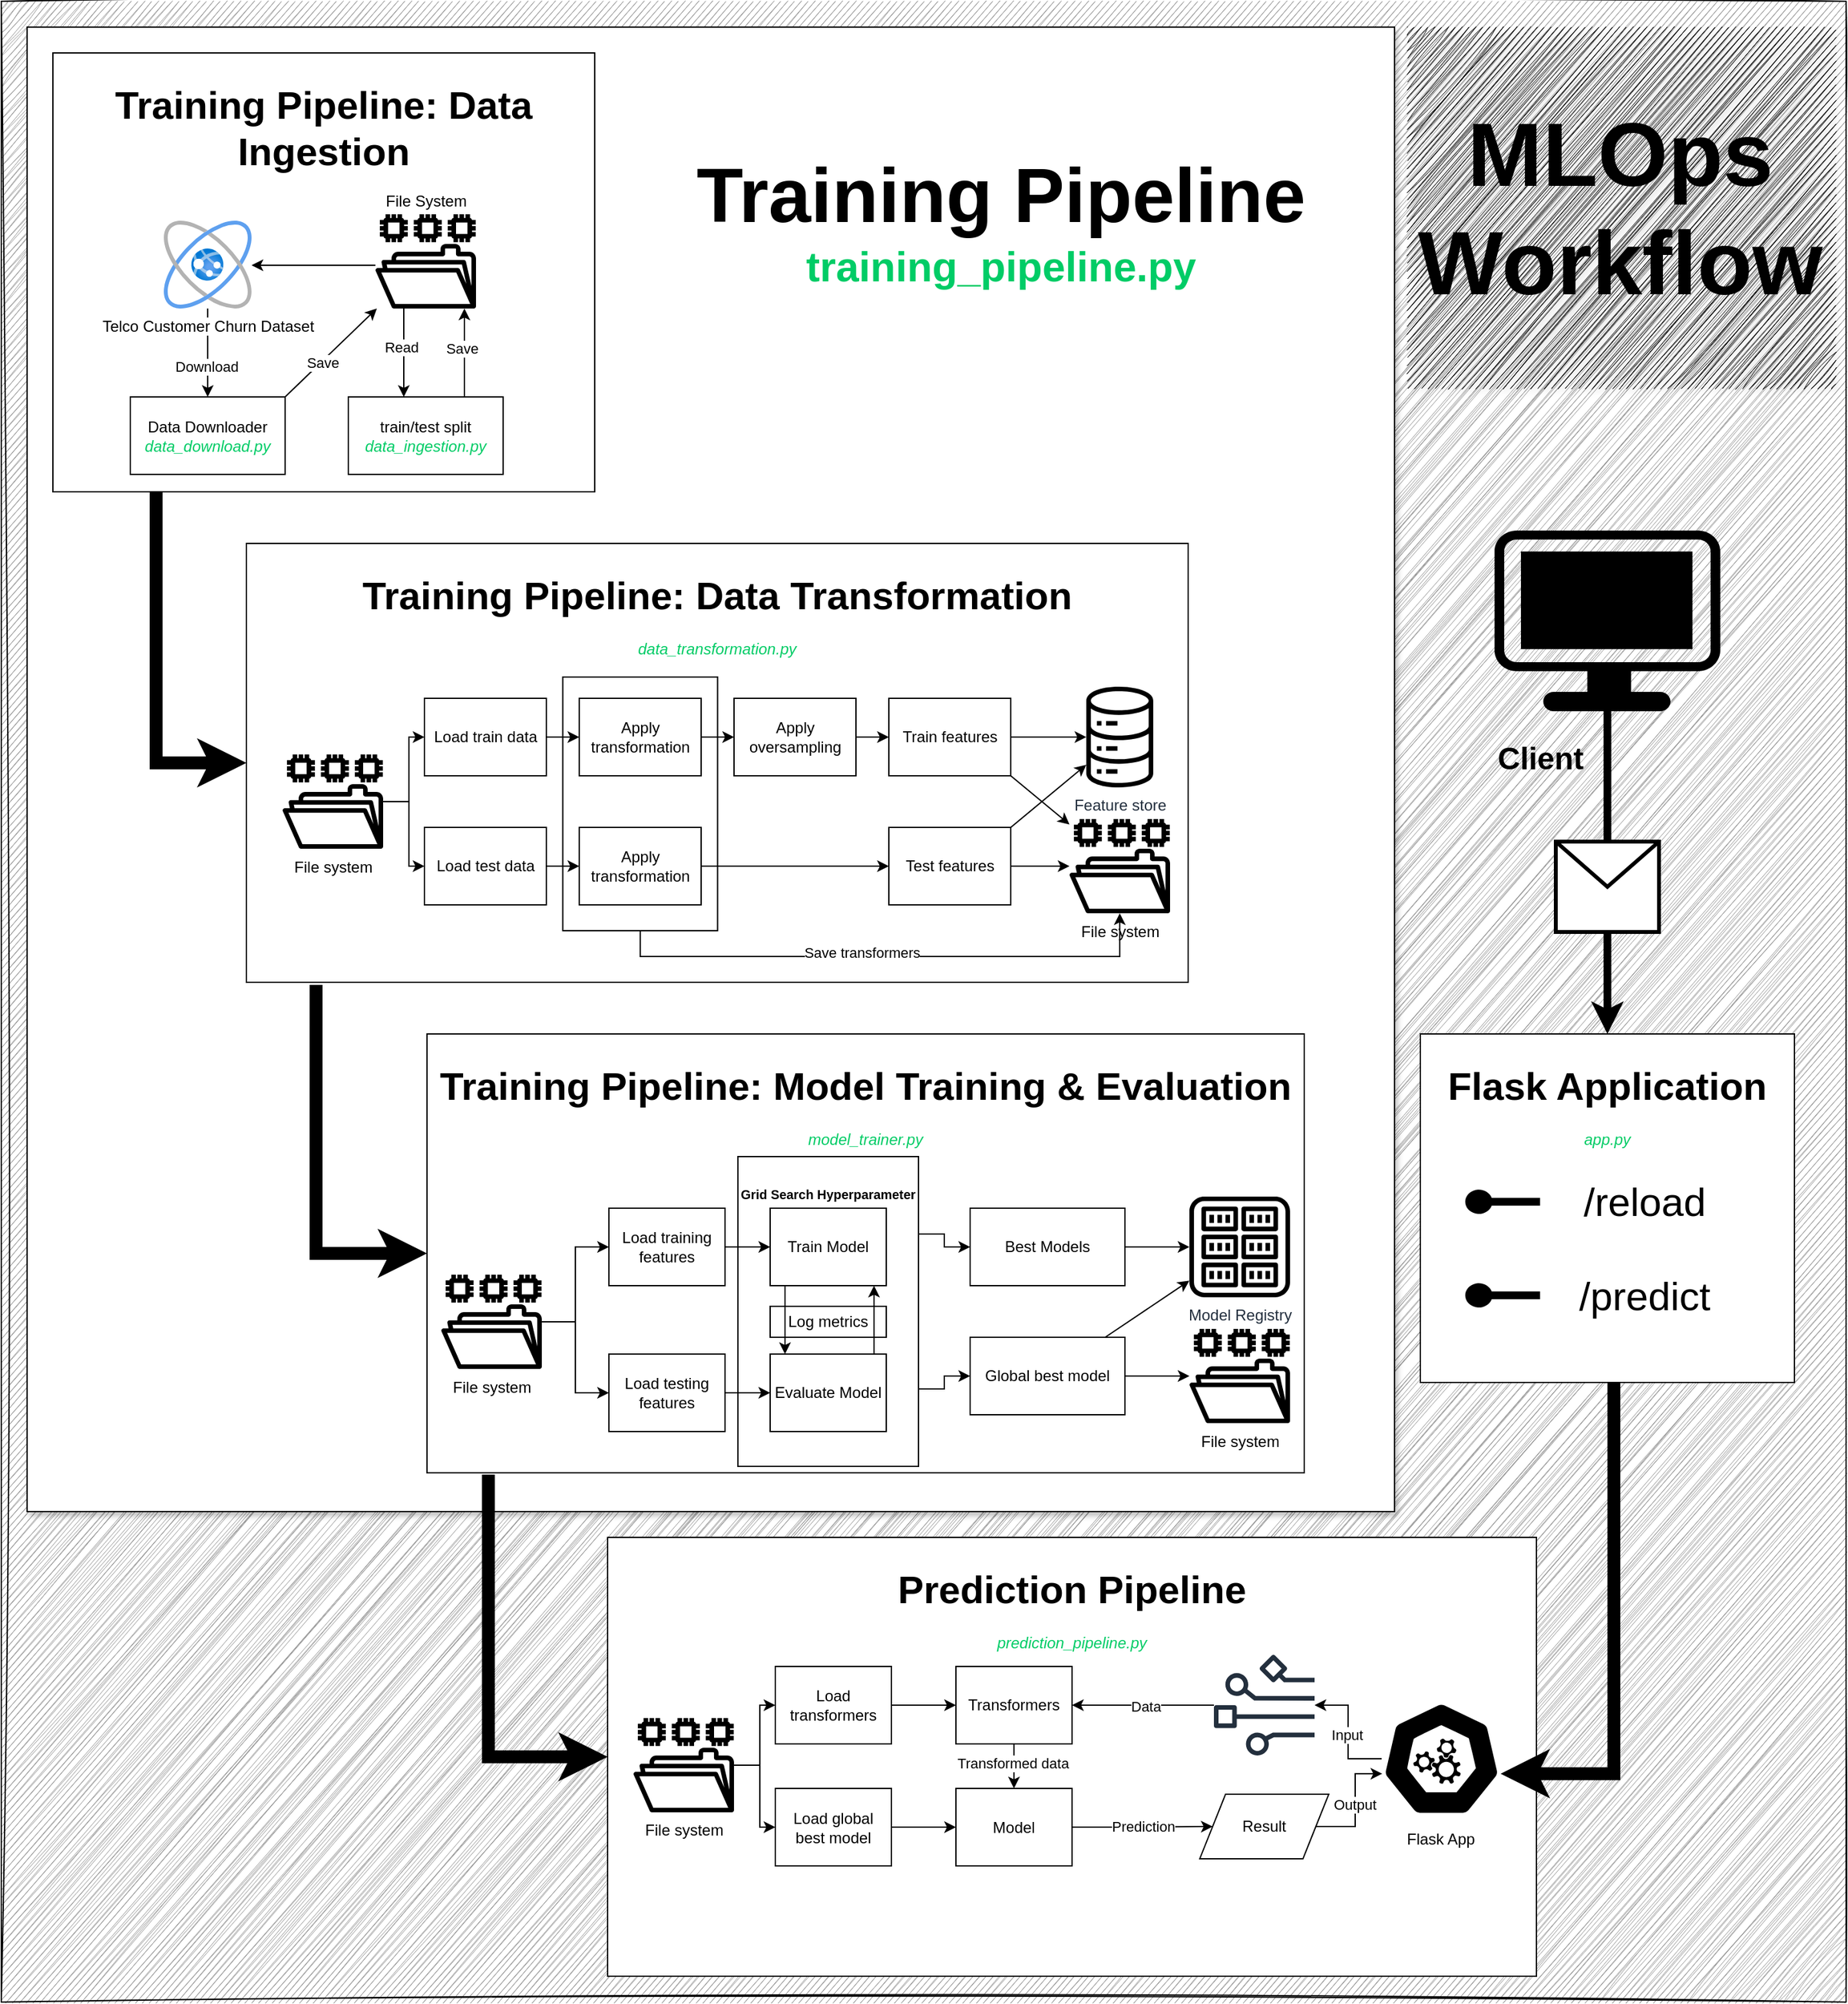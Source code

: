 <mxfile version="22.1.16" type="device">
  <diagram id="dKds4s6MgZ9QgduWamYZ" name="Page-1">
    <mxGraphModel dx="3440" dy="1515" grid="1" gridSize="10" guides="1" tooltips="1" connect="1" arrows="1" fold="1" page="1" pageScale="1" pageWidth="850" pageHeight="1100" math="0" shadow="0">
      <root>
        <mxCell id="0" />
        <mxCell id="1" parent="0" />
        <mxCell id="6zzl38wiTb8ElSluNrEz-8" value="" style="group;labelBackgroundColor=none;fillColor=none;gradientColor=none;glass=0;rounded=0;shadow=0;" vertex="1" connectable="0" parent="1">
          <mxGeometry x="-440" y="50" width="1430" height="1550" as="geometry" />
        </mxCell>
        <mxCell id="6zzl38wiTb8ElSluNrEz-5" value="" style="rounded=0;whiteSpace=wrap;html=1;fillColor=#999999;container=0;sketch=1;curveFitting=1;jiggle=2;" vertex="1" parent="6zzl38wiTb8ElSluNrEz-8">
          <mxGeometry width="1430" height="1550" as="geometry" />
        </mxCell>
        <mxCell id="6zzl38wiTb8ElSluNrEz-7" value="&lt;font style=&quot;font-size: 70px;&quot;&gt;&lt;b style=&quot;font-size: 70px;&quot;&gt;MLOps Workflow&lt;/b&gt;&lt;/font&gt;" style="text;html=1;strokeColor=none;fillColor=#000000;align=center;verticalAlign=middle;whiteSpace=wrap;rounded=0;fontSize=70;labelBackgroundColor=none;fontColor=#000000;container=0;sketch=1;curveFitting=1;jiggle=2;shadow=1;" vertex="1" parent="6zzl38wiTb8ElSluNrEz-8">
          <mxGeometry x="1090" y="20" width="330" height="280" as="geometry" />
        </mxCell>
        <mxCell id="6zzl38wiTb8ElSluNrEz-2" value="" style="rounded=0;whiteSpace=wrap;html=1;fillColor=default;container=0;shadow=1;" vertex="1" parent="6zzl38wiTb8ElSluNrEz-8">
          <mxGeometry x="20" y="20" width="1060" height="1150" as="geometry" />
        </mxCell>
        <mxCell id="6zzl38wiTb8ElSluNrEz-3" value="&lt;font style=&quot;&quot;&gt;&lt;b style=&quot;&quot;&gt;&lt;span style=&quot;font-size: 59px;&quot;&gt;Training Pipeline&lt;/span&gt;&lt;br&gt;&lt;font color=&quot;#00cc66&quot; style=&quot;font-size: 32px;&quot;&gt;training_pipeline.py&lt;/font&gt;&lt;br&gt;&lt;/b&gt;&lt;/font&gt;" style="text;html=1;strokeColor=none;fillColor=none;align=center;verticalAlign=middle;whiteSpace=wrap;rounded=0;container=0;" vertex="1" parent="6zzl38wiTb8ElSluNrEz-8">
          <mxGeometry x="480" y="90" width="590" height="160" as="geometry" />
        </mxCell>
        <mxCell id="JqnVkKPBpULJKnfOZd3K-202" value="&lt;h1&gt;Client&lt;/h1&gt;" style="points=[[0.03,0.03,0],[0.5,0,0],[0.97,0.03,0],[1,0.4,0],[0.97,0.745,0],[0.5,1,0],[0.03,0.745,0],[0,0.4,0]];verticalLabelPosition=bottom;sketch=0;html=1;verticalAlign=top;aspect=fixed;align=left;pointerEvents=1;shape=mxgraph.cisco19.workstation;fillColor=#000000;strokeColor=none;horizontal=1;movable=1;resizable=1;rotatable=1;deletable=1;editable=1;locked=0;connectable=1;container=0;" parent="6zzl38wiTb8ElSluNrEz-8" vertex="1">
          <mxGeometry x="1157.5" y="410" width="175" height="140" as="geometry" />
        </mxCell>
        <mxCell id="JqnVkKPBpULJKnfOZd3K-203" value="" style="endArrow=classic;html=1;rounded=0;entryX=0.5;entryY=0;entryDx=0;entryDy=0;exitX=0.5;exitY=1;exitDx=0;exitDy=0;exitPerimeter=0;strokeWidth=6;movable=1;resizable=1;rotatable=1;deletable=1;editable=1;locked=0;connectable=1;" parent="6zzl38wiTb8ElSluNrEz-8" source="JqnVkKPBpULJKnfOZd3K-202" target="JqnVkKPBpULJKnfOZd3K-196" edge="1">
          <mxGeometry relative="1" as="geometry">
            <mxPoint x="1150" y="640" as="sourcePoint" />
            <mxPoint x="1250" y="640" as="targetPoint" />
          </mxGeometry>
        </mxCell>
        <mxCell id="JqnVkKPBpULJKnfOZd3K-204" value="" style="shape=message;html=1;outlineConnect=0;strokeWidth=3;align=right;horizontal=1;movable=1;resizable=1;rotatable=1;deletable=1;editable=1;locked=0;connectable=1;container=0;" parent="JqnVkKPBpULJKnfOZd3K-203" vertex="1">
          <mxGeometry width="80" height="70" relative="1" as="geometry">
            <mxPoint x="-40" y="-24" as="offset" />
          </mxGeometry>
        </mxCell>
        <mxCell id="JqnVkKPBpULJKnfOZd3K-145" value="&lt;h1&gt;&lt;font style=&quot;font-size: 30px;&quot;&gt;Prediction Pipeline&lt;/font&gt;&lt;/h1&gt;&lt;div&gt;&lt;i&gt;&lt;font color=&quot;#00cc66&quot;&gt;prediction_pipeline.py&lt;/font&gt;&lt;/i&gt;&lt;/div&gt;" style="rounded=0;whiteSpace=wrap;html=1;verticalAlign=top;container=0;movable=1;resizable=1;rotatable=1;deletable=1;editable=1;locked=0;connectable=1;" parent="6zzl38wiTb8ElSluNrEz-8" vertex="1">
          <mxGeometry x="470" y="1190" width="720" height="340" as="geometry" />
        </mxCell>
        <mxCell id="JqnVkKPBpULJKnfOZd3K-148" value="File system" style="sketch=0;outlineConnect=0;dashed=0;verticalLabelPosition=bottom;verticalAlign=top;align=center;html=1;fontSize=12;fontStyle=0;aspect=fixed;pointerEvents=1;shape=mxgraph.aws4.file_system;fillColor=#000000;strokeColor=#82b366;movable=1;resizable=1;rotatable=1;deletable=1;editable=1;locked=0;connectable=1;container=0;" parent="6zzl38wiTb8ElSluNrEz-8" vertex="1">
          <mxGeometry x="490" y="1330" width="78" height="73" as="geometry" />
        </mxCell>
        <mxCell id="JqnVkKPBpULJKnfOZd3K-152" value="Load global best model" style="rounded=0;whiteSpace=wrap;html=1;container=0;movable=1;resizable=1;rotatable=1;deletable=1;editable=1;locked=0;connectable=1;" parent="6zzl38wiTb8ElSluNrEz-8" vertex="1">
          <mxGeometry x="600" y="1384.5" width="90" height="60" as="geometry" />
        </mxCell>
        <mxCell id="JqnVkKPBpULJKnfOZd3K-178" style="edgeStyle=orthogonalEdgeStyle;rounded=0;orthogonalLoop=1;jettySize=auto;html=1;entryX=0;entryY=0.5;entryDx=0;entryDy=0;movable=1;resizable=1;rotatable=1;deletable=1;editable=1;locked=0;connectable=1;" parent="6zzl38wiTb8ElSluNrEz-8" source="JqnVkKPBpULJKnfOZd3K-148" target="JqnVkKPBpULJKnfOZd3K-152" edge="1">
          <mxGeometry relative="1" as="geometry" />
        </mxCell>
        <mxCell id="JqnVkKPBpULJKnfOZd3K-153" value="Load transformers" style="rounded=0;whiteSpace=wrap;html=1;container=0;movable=1;resizable=1;rotatable=1;deletable=1;editable=1;locked=0;connectable=1;" parent="6zzl38wiTb8ElSluNrEz-8" vertex="1">
          <mxGeometry x="600" y="1290" width="90" height="60" as="geometry" />
        </mxCell>
        <mxCell id="JqnVkKPBpULJKnfOZd3K-177" style="edgeStyle=orthogonalEdgeStyle;rounded=0;orthogonalLoop=1;jettySize=auto;html=1;entryX=0;entryY=0.5;entryDx=0;entryDy=0;movable=1;resizable=1;rotatable=1;deletable=1;editable=1;locked=0;connectable=1;" parent="6zzl38wiTb8ElSluNrEz-8" source="JqnVkKPBpULJKnfOZd3K-148" target="JqnVkKPBpULJKnfOZd3K-153" edge="1">
          <mxGeometry relative="1" as="geometry" />
        </mxCell>
        <mxCell id="JqnVkKPBpULJKnfOZd3K-154" value="Transformers" style="rounded=0;whiteSpace=wrap;html=1;container=0;movable=1;resizable=1;rotatable=1;deletable=1;editable=1;locked=0;connectable=1;" parent="6zzl38wiTb8ElSluNrEz-8" vertex="1">
          <mxGeometry x="740" y="1290" width="90" height="60" as="geometry" />
        </mxCell>
        <mxCell id="JqnVkKPBpULJKnfOZd3K-161" value="" style="edgeStyle=orthogonalEdgeStyle;rounded=0;orthogonalLoop=1;jettySize=auto;html=1;movable=1;resizable=1;rotatable=1;deletable=1;editable=1;locked=0;connectable=1;" parent="6zzl38wiTb8ElSluNrEz-8" source="JqnVkKPBpULJKnfOZd3K-153" target="JqnVkKPBpULJKnfOZd3K-154" edge="1">
          <mxGeometry relative="1" as="geometry" />
        </mxCell>
        <mxCell id="JqnVkKPBpULJKnfOZd3K-155" value="Model" style="rounded=0;whiteSpace=wrap;html=1;container=0;movable=1;resizable=1;rotatable=1;deletable=1;editable=1;locked=0;connectable=1;" parent="6zzl38wiTb8ElSluNrEz-8" vertex="1">
          <mxGeometry x="740" y="1384.5" width="90" height="60" as="geometry" />
        </mxCell>
        <mxCell id="JqnVkKPBpULJKnfOZd3K-162" value="" style="edgeStyle=orthogonalEdgeStyle;rounded=0;orthogonalLoop=1;jettySize=auto;html=1;movable=1;resizable=1;rotatable=1;deletable=1;editable=1;locked=0;connectable=1;" parent="6zzl38wiTb8ElSluNrEz-8" source="JqnVkKPBpULJKnfOZd3K-152" target="JqnVkKPBpULJKnfOZd3K-155" edge="1">
          <mxGeometry relative="1" as="geometry" />
        </mxCell>
        <mxCell id="JqnVkKPBpULJKnfOZd3K-160" value="" style="edgeStyle=orthogonalEdgeStyle;rounded=0;orthogonalLoop=1;jettySize=auto;html=1;movable=1;resizable=1;rotatable=1;deletable=1;editable=1;locked=0;connectable=1;" parent="6zzl38wiTb8ElSluNrEz-8" source="JqnVkKPBpULJKnfOZd3K-154" target="JqnVkKPBpULJKnfOZd3K-155" edge="1">
          <mxGeometry relative="1" as="geometry" />
        </mxCell>
        <mxCell id="JqnVkKPBpULJKnfOZd3K-164" value="Transformed data" style="edgeLabel;html=1;align=center;verticalAlign=middle;resizable=1;points=[];container=0;movable=1;rotatable=1;deletable=1;editable=1;locked=0;connectable=1;" parent="JqnVkKPBpULJKnfOZd3K-160" vertex="1" connectable="0">
          <mxGeometry x="-0.464" y="-1" relative="1" as="geometry">
            <mxPoint y="3" as="offset" />
          </mxGeometry>
        </mxCell>
        <mxCell id="JqnVkKPBpULJKnfOZd3K-159" value="" style="edgeStyle=orthogonalEdgeStyle;rounded=0;orthogonalLoop=1;jettySize=auto;html=1;movable=1;resizable=1;rotatable=1;deletable=1;editable=1;locked=0;connectable=1;" parent="6zzl38wiTb8ElSluNrEz-8" source="JqnVkKPBpULJKnfOZd3K-158" target="JqnVkKPBpULJKnfOZd3K-154" edge="1">
          <mxGeometry relative="1" as="geometry" />
        </mxCell>
        <mxCell id="JqnVkKPBpULJKnfOZd3K-163" value="Data" style="edgeLabel;html=1;align=center;verticalAlign=middle;resizable=1;points=[];container=0;movable=1;rotatable=1;deletable=1;editable=1;locked=0;connectable=1;" parent="JqnVkKPBpULJKnfOZd3K-159" vertex="1" connectable="0">
          <mxGeometry x="-0.036" y="1" relative="1" as="geometry">
            <mxPoint as="offset" />
          </mxGeometry>
        </mxCell>
        <mxCell id="JqnVkKPBpULJKnfOZd3K-158" value="" style="sketch=0;outlineConnect=0;fontColor=#232F3E;gradientColor=none;fillColor=#232F3D;strokeColor=none;dashed=0;verticalLabelPosition=bottom;verticalAlign=top;align=center;html=1;fontSize=12;fontStyle=0;aspect=fixed;pointerEvents=1;shape=mxgraph.aws4.data_stream;flipH=1;flipV=1;container=0;movable=1;resizable=1;rotatable=1;deletable=1;editable=1;locked=0;connectable=1;" parent="6zzl38wiTb8ElSluNrEz-8" vertex="1">
          <mxGeometry x="940" y="1281" width="78" height="78" as="geometry" />
        </mxCell>
        <mxCell id="JqnVkKPBpULJKnfOZd3K-165" value="Result" style="shape=parallelogram;perimeter=parallelogramPerimeter;whiteSpace=wrap;html=1;dashed=0;container=0;movable=1;resizable=1;rotatable=1;deletable=1;editable=1;locked=0;connectable=1;" parent="6zzl38wiTb8ElSluNrEz-8" vertex="1">
          <mxGeometry x="929" y="1389" width="100" height="50" as="geometry" />
        </mxCell>
        <mxCell id="JqnVkKPBpULJKnfOZd3K-166" value="" style="edgeStyle=orthogonalEdgeStyle;rounded=0;orthogonalLoop=1;jettySize=auto;html=1;movable=1;resizable=1;rotatable=1;deletable=1;editable=1;locked=0;connectable=1;" parent="6zzl38wiTb8ElSluNrEz-8" source="JqnVkKPBpULJKnfOZd3K-155" target="JqnVkKPBpULJKnfOZd3K-165" edge="1">
          <mxGeometry relative="1" as="geometry" />
        </mxCell>
        <mxCell id="JqnVkKPBpULJKnfOZd3K-167" value="Prediction" style="edgeLabel;html=1;align=center;verticalAlign=middle;resizable=1;points=[];container=0;movable=1;rotatable=1;deletable=1;editable=1;locked=0;connectable=1;" parent="JqnVkKPBpULJKnfOZd3K-166" vertex="1" connectable="0">
          <mxGeometry x="0.014" relative="1" as="geometry">
            <mxPoint as="offset" />
          </mxGeometry>
        </mxCell>
        <mxCell id="JqnVkKPBpULJKnfOZd3K-174" style="edgeStyle=orthogonalEdgeStyle;rounded=0;orthogonalLoop=1;jettySize=auto;html=1;movable=1;resizable=1;rotatable=1;deletable=1;editable=1;locked=0;connectable=1;" parent="6zzl38wiTb8ElSluNrEz-8" source="JqnVkKPBpULJKnfOZd3K-170" target="JqnVkKPBpULJKnfOZd3K-158" edge="1">
          <mxGeometry relative="1" as="geometry" />
        </mxCell>
        <mxCell id="JqnVkKPBpULJKnfOZd3K-175" value="Input" style="edgeLabel;html=1;align=center;verticalAlign=middle;resizable=1;points=[];container=0;movable=1;rotatable=1;deletable=1;editable=1;locked=0;connectable=1;" parent="JqnVkKPBpULJKnfOZd3K-174" vertex="1" connectable="0">
          <mxGeometry x="-0.052" y="1" relative="1" as="geometry">
            <mxPoint as="offset" />
          </mxGeometry>
        </mxCell>
        <mxCell id="JqnVkKPBpULJKnfOZd3K-170" value="" style="aspect=fixed;sketch=0;html=1;dashed=0;whitespace=wrap;fillColor=#000000;strokeColor=#ffffff;points=[[0.005,0.63,0],[0.1,0.2,0],[0.9,0.2,0],[0.5,0,0],[0.995,0.63,0],[0.72,0.99,0],[0.5,1,0],[0.28,0.99,0]];shape=mxgraph.kubernetes.icon2;prIcon=api;verticalAlign=bottom;container=0;movable=1;resizable=1;rotatable=1;deletable=1;editable=1;locked=0;connectable=1;" parent="6zzl38wiTb8ElSluNrEz-8" vertex="1">
          <mxGeometry x="1070" y="1317" width="92.71" height="89" as="geometry" />
        </mxCell>
        <mxCell id="JqnVkKPBpULJKnfOZd3K-171" value="Flask App" style="text;html=1;strokeColor=none;fillColor=none;align=center;verticalAlign=middle;whiteSpace=wrap;rounded=0;container=0;movable=1;resizable=1;rotatable=1;deletable=1;editable=1;locked=0;connectable=1;" parent="6zzl38wiTb8ElSluNrEz-8" vertex="1">
          <mxGeometry x="1086.35" y="1409" width="60" height="30" as="geometry" />
        </mxCell>
        <mxCell id="JqnVkKPBpULJKnfOZd3K-172" style="edgeStyle=orthogonalEdgeStyle;rounded=0;orthogonalLoop=1;jettySize=auto;html=1;entryX=0.005;entryY=0.63;entryDx=0;entryDy=0;entryPerimeter=0;movable=1;resizable=1;rotatable=1;deletable=1;editable=1;locked=0;connectable=1;" parent="6zzl38wiTb8ElSluNrEz-8" source="JqnVkKPBpULJKnfOZd3K-165" target="JqnVkKPBpULJKnfOZd3K-170" edge="1">
          <mxGeometry relative="1" as="geometry" />
        </mxCell>
        <mxCell id="JqnVkKPBpULJKnfOZd3K-176" value="Output" style="edgeLabel;html=1;align=center;verticalAlign=middle;resizable=1;points=[];container=0;movable=1;rotatable=1;deletable=1;editable=1;locked=0;connectable=1;" parent="JqnVkKPBpULJKnfOZd3K-172" vertex="1" connectable="0">
          <mxGeometry x="0.024" y="1" relative="1" as="geometry">
            <mxPoint as="offset" />
          </mxGeometry>
        </mxCell>
        <mxCell id="JqnVkKPBpULJKnfOZd3K-92" value="&lt;h1&gt;&lt;font style=&quot;font-size: 30px;&quot;&gt;Training Pipeline: Model Training &amp;amp; Evaluation&lt;/font&gt;&lt;/h1&gt;&lt;div&gt;&lt;i&gt;&lt;font color=&quot;#00cc66&quot;&gt;model_trainer.py&lt;/font&gt;&lt;/i&gt;&lt;/div&gt;" style="rounded=0;whiteSpace=wrap;html=1;verticalAlign=top;movable=1;resizable=1;rotatable=1;deletable=1;editable=1;locked=0;connectable=1;container=0;" parent="6zzl38wiTb8ElSluNrEz-8" vertex="1">
          <mxGeometry x="330" y="800" width="680" height="340" as="geometry" />
        </mxCell>
        <mxCell id="JqnVkKPBpULJKnfOZd3K-192" style="edgeStyle=orthogonalEdgeStyle;rounded=0;orthogonalLoop=1;jettySize=auto;html=1;exitX=0.07;exitY=1.004;exitDx=0;exitDy=0;entryX=0;entryY=0.5;entryDx=0;entryDy=0;exitPerimeter=0;strokeWidth=10;movable=1;resizable=1;rotatable=1;deletable=1;editable=1;locked=0;connectable=1;" parent="6zzl38wiTb8ElSluNrEz-8" source="JqnVkKPBpULJKnfOZd3K-92" target="JqnVkKPBpULJKnfOZd3K-145" edge="1">
          <mxGeometry relative="1" as="geometry" />
        </mxCell>
        <mxCell id="JqnVkKPBpULJKnfOZd3K-122" value="&lt;h5&gt;Grid Search Hyperparameter&lt;/h5&gt;" style="rounded=0;whiteSpace=wrap;html=1;verticalAlign=top;movable=1;resizable=1;rotatable=1;deletable=1;editable=1;locked=0;connectable=1;container=0;" parent="6zzl38wiTb8ElSluNrEz-8" vertex="1">
          <mxGeometry x="571" y="895" width="140" height="240" as="geometry" />
        </mxCell>
        <mxCell id="JqnVkKPBpULJKnfOZd3K-111" value="Load training features" style="rounded=0;whiteSpace=wrap;html=1;movable=1;resizable=1;rotatable=1;deletable=1;editable=1;locked=0;connectable=1;container=0;" parent="6zzl38wiTb8ElSluNrEz-8" vertex="1">
          <mxGeometry x="471" y="935" width="90" height="60" as="geometry" />
        </mxCell>
        <mxCell id="JqnVkKPBpULJKnfOZd3K-139" style="edgeStyle=orthogonalEdgeStyle;rounded=0;orthogonalLoop=1;jettySize=auto;html=1;entryX=0;entryY=0.5;entryDx=0;entryDy=0;movable=1;resizable=1;rotatable=1;deletable=1;editable=1;locked=0;connectable=1;" parent="6zzl38wiTb8ElSluNrEz-8" source="JqnVkKPBpULJKnfOZd3K-112" target="JqnVkKPBpULJKnfOZd3K-111" edge="1">
          <mxGeometry relative="1" as="geometry" />
        </mxCell>
        <mxCell id="JqnVkKPBpULJKnfOZd3K-112" value="File system" style="sketch=0;outlineConnect=0;dashed=0;verticalLabelPosition=bottom;verticalAlign=top;align=center;html=1;fontSize=12;fontStyle=0;aspect=fixed;pointerEvents=1;shape=mxgraph.aws4.file_system;fillColor=#000000;strokeColor=#82b366;movable=1;resizable=1;rotatable=1;deletable=1;editable=1;locked=0;connectable=1;container=0;" parent="6zzl38wiTb8ElSluNrEz-8" vertex="1">
          <mxGeometry x="341" y="986.5" width="78" height="73" as="geometry" />
        </mxCell>
        <mxCell id="JqnVkKPBpULJKnfOZd3K-119" style="edgeStyle=orthogonalEdgeStyle;rounded=0;orthogonalLoop=1;jettySize=auto;html=1;exitX=0.25;exitY=1;exitDx=0;exitDy=0;entryX=0.25;entryY=0;entryDx=0;entryDy=0;movable=1;resizable=1;rotatable=1;deletable=1;editable=1;locked=0;connectable=1;" parent="6zzl38wiTb8ElSluNrEz-8" edge="1">
          <mxGeometry relative="1" as="geometry">
            <mxPoint x="607.5" y="995" as="sourcePoint" />
            <mxPoint x="607.5" y="1048" as="targetPoint" />
          </mxGeometry>
        </mxCell>
        <mxCell id="JqnVkKPBpULJKnfOZd3K-113" value="Train Model" style="rounded=0;whiteSpace=wrap;html=1;movable=1;resizable=1;rotatable=1;deletable=1;editable=1;locked=0;connectable=1;container=0;" parent="6zzl38wiTb8ElSluNrEz-8" vertex="1">
          <mxGeometry x="596" y="935" width="90" height="60" as="geometry" />
        </mxCell>
        <mxCell id="JqnVkKPBpULJKnfOZd3K-116" style="edgeStyle=orthogonalEdgeStyle;rounded=0;orthogonalLoop=1;jettySize=auto;html=1;movable=1;resizable=1;rotatable=1;deletable=1;editable=1;locked=0;connectable=1;" parent="6zzl38wiTb8ElSluNrEz-8" source="JqnVkKPBpULJKnfOZd3K-111" target="JqnVkKPBpULJKnfOZd3K-113" edge="1">
          <mxGeometry relative="1" as="geometry" />
        </mxCell>
        <mxCell id="JqnVkKPBpULJKnfOZd3K-121" style="edgeStyle=orthogonalEdgeStyle;rounded=0;orthogonalLoop=1;jettySize=auto;html=1;exitX=0.75;exitY=0;exitDx=0;exitDy=0;entryX=0.75;entryY=1;entryDx=0;entryDy=0;movable=1;resizable=1;rotatable=1;deletable=1;editable=1;locked=0;connectable=1;" parent="6zzl38wiTb8ElSluNrEz-8" edge="1">
          <mxGeometry relative="1" as="geometry">
            <mxPoint x="676.5" y="1048" as="sourcePoint" />
            <mxPoint x="676.5" y="995" as="targetPoint" />
          </mxGeometry>
        </mxCell>
        <mxCell id="JqnVkKPBpULJKnfOZd3K-114" value="Evaluate Model" style="rounded=0;whiteSpace=wrap;html=1;movable=1;resizable=1;rotatable=1;deletable=1;editable=1;locked=0;connectable=1;container=0;" parent="6zzl38wiTb8ElSluNrEz-8" vertex="1">
          <mxGeometry x="596" y="1048" width="90" height="60" as="geometry" />
        </mxCell>
        <mxCell id="JqnVkKPBpULJKnfOZd3K-117" style="edgeStyle=orthogonalEdgeStyle;rounded=0;orthogonalLoop=1;jettySize=auto;html=1;movable=1;resizable=1;rotatable=1;deletable=1;editable=1;locked=0;connectable=1;" parent="6zzl38wiTb8ElSluNrEz-8" source="JqnVkKPBpULJKnfOZd3K-115" target="JqnVkKPBpULJKnfOZd3K-114" edge="1">
          <mxGeometry relative="1" as="geometry" />
        </mxCell>
        <mxCell id="JqnVkKPBpULJKnfOZd3K-115" value="Load testing features" style="rounded=0;whiteSpace=wrap;html=1;movable=1;resizable=1;rotatable=1;deletable=1;editable=1;locked=0;connectable=1;container=0;" parent="6zzl38wiTb8ElSluNrEz-8" vertex="1">
          <mxGeometry x="471" y="1048" width="90" height="60" as="geometry" />
        </mxCell>
        <mxCell id="JqnVkKPBpULJKnfOZd3K-140" style="edgeStyle=orthogonalEdgeStyle;rounded=0;orthogonalLoop=1;jettySize=auto;html=1;entryX=0;entryY=0.5;entryDx=0;entryDy=0;movable=1;resizable=1;rotatable=1;deletable=1;editable=1;locked=0;connectable=1;" parent="6zzl38wiTb8ElSluNrEz-8" source="JqnVkKPBpULJKnfOZd3K-112" target="JqnVkKPBpULJKnfOZd3K-115" edge="1">
          <mxGeometry relative="1" as="geometry" />
        </mxCell>
        <mxCell id="JqnVkKPBpULJKnfOZd3K-123" value="&lt;font style=&quot;font-size: 12px;&quot;&gt;Log metrics&lt;/font&gt;" style="rounded=0;whiteSpace=wrap;html=1;fillColor=none;movable=1;resizable=1;rotatable=1;deletable=1;editable=1;locked=0;connectable=1;container=0;" parent="6zzl38wiTb8ElSluNrEz-8" vertex="1">
          <mxGeometry x="596" y="1011" width="90" height="24" as="geometry" />
        </mxCell>
        <mxCell id="JqnVkKPBpULJKnfOZd3K-132" value="Best Models" style="rounded=0;whiteSpace=wrap;html=1;movable=1;resizable=1;rotatable=1;deletable=1;editable=1;locked=0;connectable=1;container=0;" parent="6zzl38wiTb8ElSluNrEz-8" vertex="1">
          <mxGeometry x="751" y="935" width="120" height="60" as="geometry" />
        </mxCell>
        <mxCell id="JqnVkKPBpULJKnfOZd3K-134" style="edgeStyle=orthogonalEdgeStyle;rounded=0;orthogonalLoop=1;jettySize=auto;html=1;exitX=1;exitY=0.25;exitDx=0;exitDy=0;entryX=0;entryY=0.5;entryDx=0;entryDy=0;movable=1;resizable=1;rotatable=1;deletable=1;editable=1;locked=0;connectable=1;" parent="6zzl38wiTb8ElSluNrEz-8" source="JqnVkKPBpULJKnfOZd3K-122" target="JqnVkKPBpULJKnfOZd3K-132" edge="1">
          <mxGeometry relative="1" as="geometry" />
        </mxCell>
        <mxCell id="JqnVkKPBpULJKnfOZd3K-133" value="Global best model" style="rounded=0;whiteSpace=wrap;html=1;movable=1;resizable=1;rotatable=1;deletable=1;editable=1;locked=0;connectable=1;container=0;" parent="6zzl38wiTb8ElSluNrEz-8" vertex="1">
          <mxGeometry x="751" y="1035" width="120" height="60" as="geometry" />
        </mxCell>
        <mxCell id="JqnVkKPBpULJKnfOZd3K-135" style="edgeStyle=orthogonalEdgeStyle;rounded=0;orthogonalLoop=1;jettySize=auto;html=1;exitX=1;exitY=0.75;exitDx=0;exitDy=0;entryX=0;entryY=0.5;entryDx=0;entryDy=0;movable=1;resizable=1;rotatable=1;deletable=1;editable=1;locked=0;connectable=1;" parent="6zzl38wiTb8ElSluNrEz-8" source="JqnVkKPBpULJKnfOZd3K-122" target="JqnVkKPBpULJKnfOZd3K-133" edge="1">
          <mxGeometry relative="1" as="geometry" />
        </mxCell>
        <mxCell id="JqnVkKPBpULJKnfOZd3K-136" value="Model Registry" style="sketch=0;outlineConnect=0;fontColor=#232F3E;gradientColor=none;fillColor=#000000;strokeColor=none;dashed=0;verticalLabelPosition=bottom;verticalAlign=top;align=center;html=1;fontSize=12;fontStyle=0;aspect=fixed;pointerEvents=1;shape=mxgraph.aws4.registry;movable=1;resizable=1;rotatable=1;deletable=1;editable=1;locked=0;connectable=1;container=0;" parent="6zzl38wiTb8ElSluNrEz-8" vertex="1">
          <mxGeometry x="921" y="926" width="78" height="78" as="geometry" />
        </mxCell>
        <mxCell id="JqnVkKPBpULJKnfOZd3K-137" style="edgeStyle=orthogonalEdgeStyle;rounded=0;orthogonalLoop=1;jettySize=auto;html=1;movable=1;resizable=1;rotatable=1;deletable=1;editable=1;locked=0;connectable=1;" parent="6zzl38wiTb8ElSluNrEz-8" source="JqnVkKPBpULJKnfOZd3K-132" target="JqnVkKPBpULJKnfOZd3K-136" edge="1">
          <mxGeometry relative="1" as="geometry" />
        </mxCell>
        <mxCell id="JqnVkKPBpULJKnfOZd3K-138" style="rounded=0;orthogonalLoop=1;jettySize=auto;html=1;movable=1;resizable=1;rotatable=1;deletable=1;editable=1;locked=0;connectable=1;" parent="6zzl38wiTb8ElSluNrEz-8" source="JqnVkKPBpULJKnfOZd3K-133" target="JqnVkKPBpULJKnfOZd3K-136" edge="1">
          <mxGeometry relative="1" as="geometry" />
        </mxCell>
        <mxCell id="JqnVkKPBpULJKnfOZd3K-146" value="File system" style="sketch=0;outlineConnect=0;dashed=0;verticalLabelPosition=bottom;verticalAlign=top;align=center;html=1;fontSize=12;fontStyle=0;aspect=fixed;pointerEvents=1;shape=mxgraph.aws4.file_system;fillColor=#000000;strokeColor=#82b366;movable=1;resizable=1;rotatable=1;deletable=1;editable=1;locked=0;connectable=1;container=0;" parent="6zzl38wiTb8ElSluNrEz-8" vertex="1">
          <mxGeometry x="921" y="1028.5" width="78" height="73" as="geometry" />
        </mxCell>
        <mxCell id="JqnVkKPBpULJKnfOZd3K-147" style="edgeStyle=orthogonalEdgeStyle;rounded=0;orthogonalLoop=1;jettySize=auto;html=1;movable=1;resizable=1;rotatable=1;deletable=1;editable=1;locked=0;connectable=1;" parent="6zzl38wiTb8ElSluNrEz-8" source="JqnVkKPBpULJKnfOZd3K-133" target="JqnVkKPBpULJKnfOZd3K-146" edge="1">
          <mxGeometry relative="1" as="geometry" />
        </mxCell>
        <mxCell id="JqnVkKPBpULJKnfOZd3K-21" value="&lt;h1&gt;&lt;font style=&quot;font-size: 30px;&quot;&gt;Training Pipeline: Data Transformation&lt;/font&gt;&lt;/h1&gt;&lt;div&gt;&lt;i&gt;&lt;font color=&quot;#00cc66&quot;&gt;data_transformation.py&lt;/font&gt;&lt;/i&gt;&lt;/div&gt;" style="rounded=0;whiteSpace=wrap;html=1;verticalAlign=top;container=0;movable=1;resizable=1;rotatable=1;deletable=1;editable=1;locked=0;connectable=1;" parent="6zzl38wiTb8ElSluNrEz-8" vertex="1">
          <mxGeometry x="190" y="420" width="730" height="340" as="geometry" />
        </mxCell>
        <mxCell id="JqnVkKPBpULJKnfOZd3K-189" style="edgeStyle=orthogonalEdgeStyle;rounded=0;orthogonalLoop=1;jettySize=auto;html=1;exitX=0.074;exitY=1.006;exitDx=0;exitDy=0;entryX=0;entryY=0.5;entryDx=0;entryDy=0;exitPerimeter=0;strokeWidth=10;movable=1;resizable=1;rotatable=1;deletable=1;editable=1;locked=0;connectable=1;" parent="6zzl38wiTb8ElSluNrEz-8" source="JqnVkKPBpULJKnfOZd3K-21" target="JqnVkKPBpULJKnfOZd3K-92" edge="1">
          <mxGeometry relative="1" as="geometry" />
        </mxCell>
        <mxCell id="JqnVkKPBpULJKnfOZd3K-55" value="File system" style="sketch=0;outlineConnect=0;dashed=0;verticalLabelPosition=bottom;verticalAlign=top;align=center;html=1;fontSize=12;fontStyle=0;aspect=fixed;pointerEvents=1;shape=mxgraph.aws4.file_system;fillColor=#000000;strokeColor=#82b366;movable=1;resizable=1;rotatable=1;deletable=1;editable=1;locked=0;connectable=1;container=0;" parent="6zzl38wiTb8ElSluNrEz-8" vertex="1">
          <mxGeometry x="218" y="583.5" width="78" height="73" as="geometry" />
        </mxCell>
        <mxCell id="JqnVkKPBpULJKnfOZd3K-72" value="Load train data" style="rounded=0;whiteSpace=wrap;html=1;container=0;movable=1;resizable=1;rotatable=1;deletable=1;editable=1;locked=0;connectable=1;" parent="6zzl38wiTb8ElSluNrEz-8" vertex="1">
          <mxGeometry x="328" y="540" width="94.5" height="60" as="geometry" />
        </mxCell>
        <mxCell id="JqnVkKPBpULJKnfOZd3K-81" style="edgeStyle=orthogonalEdgeStyle;rounded=0;orthogonalLoop=1;jettySize=auto;html=1;entryX=0;entryY=0.5;entryDx=0;entryDy=0;movable=1;resizable=1;rotatable=1;deletable=1;editable=1;locked=0;connectable=1;" parent="6zzl38wiTb8ElSluNrEz-8" source="JqnVkKPBpULJKnfOZd3K-55" target="JqnVkKPBpULJKnfOZd3K-72" edge="1">
          <mxGeometry relative="1" as="geometry" />
        </mxCell>
        <mxCell id="JqnVkKPBpULJKnfOZd3K-73" value="Apply transformation" style="rounded=0;whiteSpace=wrap;html=1;container=0;movable=1;resizable=1;rotatable=1;deletable=1;editable=1;locked=0;connectable=1;" parent="6zzl38wiTb8ElSluNrEz-8" vertex="1">
          <mxGeometry x="448" y="640" width="94.5" height="60" as="geometry" />
        </mxCell>
        <mxCell id="JqnVkKPBpULJKnfOZd3K-86" value="" style="edgeStyle=orthogonalEdgeStyle;rounded=0;orthogonalLoop=1;jettySize=auto;html=1;movable=1;resizable=1;rotatable=1;deletable=1;editable=1;locked=0;connectable=1;" parent="6zzl38wiTb8ElSluNrEz-8" source="JqnVkKPBpULJKnfOZd3K-74" target="JqnVkKPBpULJKnfOZd3K-73" edge="1">
          <mxGeometry relative="1" as="geometry" />
        </mxCell>
        <mxCell id="JqnVkKPBpULJKnfOZd3K-74" value="Load test data" style="rounded=0;whiteSpace=wrap;html=1;container=0;movable=1;resizable=1;rotatable=1;deletable=1;editable=1;locked=0;connectable=1;" parent="6zzl38wiTb8ElSluNrEz-8" vertex="1">
          <mxGeometry x="328" y="640" width="94.5" height="60" as="geometry" />
        </mxCell>
        <mxCell id="JqnVkKPBpULJKnfOZd3K-82" style="edgeStyle=orthogonalEdgeStyle;rounded=0;orthogonalLoop=1;jettySize=auto;html=1;movable=1;resizable=1;rotatable=1;deletable=1;editable=1;locked=0;connectable=1;" parent="6zzl38wiTb8ElSluNrEz-8" source="JqnVkKPBpULJKnfOZd3K-55" target="JqnVkKPBpULJKnfOZd3K-74" edge="1">
          <mxGeometry relative="1" as="geometry" />
        </mxCell>
        <mxCell id="JqnVkKPBpULJKnfOZd3K-75" value="Apply transformation" style="rounded=0;whiteSpace=wrap;html=1;container=0;movable=1;resizable=1;rotatable=1;deletable=1;editable=1;locked=0;connectable=1;" parent="6zzl38wiTb8ElSluNrEz-8" vertex="1">
          <mxGeometry x="448" y="540" width="94.5" height="60" as="geometry" />
        </mxCell>
        <mxCell id="JqnVkKPBpULJKnfOZd3K-83" value="" style="edgeStyle=orthogonalEdgeStyle;rounded=0;orthogonalLoop=1;jettySize=auto;html=1;movable=1;resizable=1;rotatable=1;deletable=1;editable=1;locked=0;connectable=1;" parent="6zzl38wiTb8ElSluNrEz-8" source="JqnVkKPBpULJKnfOZd3K-72" target="JqnVkKPBpULJKnfOZd3K-75" edge="1">
          <mxGeometry relative="1" as="geometry" />
        </mxCell>
        <mxCell id="JqnVkKPBpULJKnfOZd3K-76" value="Apply oversampling" style="rounded=0;whiteSpace=wrap;html=1;container=0;movable=1;resizable=1;rotatable=1;deletable=1;editable=1;locked=0;connectable=1;" parent="6zzl38wiTb8ElSluNrEz-8" vertex="1">
          <mxGeometry x="568" y="540" width="94.5" height="60" as="geometry" />
        </mxCell>
        <mxCell id="JqnVkKPBpULJKnfOZd3K-84" value="" style="edgeStyle=orthogonalEdgeStyle;rounded=0;orthogonalLoop=1;jettySize=auto;html=1;movable=1;resizable=1;rotatable=1;deletable=1;editable=1;locked=0;connectable=1;" parent="6zzl38wiTb8ElSluNrEz-8" source="JqnVkKPBpULJKnfOZd3K-75" target="JqnVkKPBpULJKnfOZd3K-76" edge="1">
          <mxGeometry relative="1" as="geometry" />
        </mxCell>
        <mxCell id="JqnVkKPBpULJKnfOZd3K-77" value="Train features" style="rounded=0;whiteSpace=wrap;html=1;container=0;movable=1;resizable=1;rotatable=1;deletable=1;editable=1;locked=0;connectable=1;" parent="6zzl38wiTb8ElSluNrEz-8" vertex="1">
          <mxGeometry x="688" y="540" width="94.5" height="60" as="geometry" />
        </mxCell>
        <mxCell id="JqnVkKPBpULJKnfOZd3K-85" value="" style="edgeStyle=orthogonalEdgeStyle;rounded=0;orthogonalLoop=1;jettySize=auto;html=1;movable=1;resizable=1;rotatable=1;deletable=1;editable=1;locked=0;connectable=1;" parent="6zzl38wiTb8ElSluNrEz-8" source="JqnVkKPBpULJKnfOZd3K-76" target="JqnVkKPBpULJKnfOZd3K-77" edge="1">
          <mxGeometry relative="1" as="geometry" />
        </mxCell>
        <mxCell id="JqnVkKPBpULJKnfOZd3K-78" value="Test features" style="rounded=0;whiteSpace=wrap;html=1;container=0;movable=1;resizable=1;rotatable=1;deletable=1;editable=1;locked=0;connectable=1;" parent="6zzl38wiTb8ElSluNrEz-8" vertex="1">
          <mxGeometry x="688" y="640" width="94.5" height="60" as="geometry" />
        </mxCell>
        <mxCell id="JqnVkKPBpULJKnfOZd3K-87" style="edgeStyle=orthogonalEdgeStyle;rounded=0;orthogonalLoop=1;jettySize=auto;html=1;exitX=1;exitY=0.5;exitDx=0;exitDy=0;movable=1;resizable=1;rotatable=1;deletable=1;editable=1;locked=0;connectable=1;" parent="6zzl38wiTb8ElSluNrEz-8" source="JqnVkKPBpULJKnfOZd3K-73" target="JqnVkKPBpULJKnfOZd3K-78" edge="1">
          <mxGeometry relative="1" as="geometry" />
        </mxCell>
        <mxCell id="JqnVkKPBpULJKnfOZd3K-80" value="Feature store" style="sketch=0;outlineConnect=0;fontColor=#232F3E;gradientColor=none;fillColor=#000000;strokeColor=none;dashed=0;verticalLabelPosition=bottom;verticalAlign=top;align=center;html=1;fontSize=12;fontStyle=0;aspect=fixed;pointerEvents=1;shape=mxgraph.aws4.iot_analytics_data_store;container=0;movable=1;resizable=1;rotatable=1;deletable=1;editable=1;locked=0;connectable=1;" parent="6zzl38wiTb8ElSluNrEz-8" vertex="1">
          <mxGeometry x="840" y="531" width="54" height="78" as="geometry" />
        </mxCell>
        <mxCell id="JqnVkKPBpULJKnfOZd3K-128" value="" style="edgeStyle=orthogonalEdgeStyle;rounded=0;orthogonalLoop=1;jettySize=auto;html=1;movable=1;resizable=1;rotatable=1;deletable=1;editable=1;locked=0;connectable=1;" parent="6zzl38wiTb8ElSluNrEz-8" source="JqnVkKPBpULJKnfOZd3K-77" target="JqnVkKPBpULJKnfOZd3K-80" edge="1">
          <mxGeometry relative="1" as="geometry" />
        </mxCell>
        <mxCell id="JqnVkKPBpULJKnfOZd3K-131" style="rounded=0;orthogonalLoop=1;jettySize=auto;html=1;exitX=1;exitY=0;exitDx=0;exitDy=0;movable=1;resizable=1;rotatable=1;deletable=1;editable=1;locked=0;connectable=1;" parent="6zzl38wiTb8ElSluNrEz-8" source="JqnVkKPBpULJKnfOZd3K-78" target="JqnVkKPBpULJKnfOZd3K-80" edge="1">
          <mxGeometry relative="1" as="geometry" />
        </mxCell>
        <mxCell id="JqnVkKPBpULJKnfOZd3K-125" value="File system" style="sketch=0;outlineConnect=0;dashed=0;verticalLabelPosition=bottom;verticalAlign=top;align=center;html=1;fontSize=12;fontStyle=0;aspect=fixed;pointerEvents=1;shape=mxgraph.aws4.file_system;fillColor=#000000;strokeColor=#82b366;movable=1;resizable=1;rotatable=1;deletable=1;editable=1;locked=0;connectable=1;container=0;" parent="6zzl38wiTb8ElSluNrEz-8" vertex="1">
          <mxGeometry x="828" y="633.5" width="78" height="73" as="geometry" />
        </mxCell>
        <mxCell id="JqnVkKPBpULJKnfOZd3K-149" value="" style="rounded=0;whiteSpace=wrap;html=1;fillColor=none;container=0;movable=1;resizable=1;rotatable=1;deletable=1;editable=1;locked=0;connectable=1;" parent="6zzl38wiTb8ElSluNrEz-8" vertex="1">
          <mxGeometry x="435.25" y="523.5" width="120" height="196.5" as="geometry" />
        </mxCell>
        <mxCell id="JqnVkKPBpULJKnfOZd3K-150" style="edgeStyle=orthogonalEdgeStyle;rounded=0;orthogonalLoop=1;jettySize=auto;html=1;movable=1;resizable=1;rotatable=1;deletable=1;editable=1;locked=0;connectable=1;" parent="6zzl38wiTb8ElSluNrEz-8" source="JqnVkKPBpULJKnfOZd3K-149" target="JqnVkKPBpULJKnfOZd3K-125" edge="1">
          <mxGeometry relative="1" as="geometry">
            <Array as="points">
              <mxPoint x="495" y="740" />
              <mxPoint x="867" y="740" />
            </Array>
          </mxGeometry>
        </mxCell>
        <mxCell id="JqnVkKPBpULJKnfOZd3K-151" value="Save transformers" style="edgeLabel;html=1;align=center;verticalAlign=middle;resizable=1;points=[];container=0;movable=1;rotatable=1;deletable=1;editable=1;locked=0;connectable=1;" parent="JqnVkKPBpULJKnfOZd3K-150" vertex="1" connectable="0">
          <mxGeometry x="-0.102" y="3" relative="1" as="geometry">
            <mxPoint as="offset" />
          </mxGeometry>
        </mxCell>
        <mxCell id="JqnVkKPBpULJKnfOZd3K-130" style="rounded=0;orthogonalLoop=1;jettySize=auto;html=1;exitX=1;exitY=1;exitDx=0;exitDy=0;movable=1;resizable=1;rotatable=1;deletable=1;editable=1;locked=0;connectable=1;" parent="6zzl38wiTb8ElSluNrEz-8" source="JqnVkKPBpULJKnfOZd3K-77" target="JqnVkKPBpULJKnfOZd3K-125" edge="1">
          <mxGeometry relative="1" as="geometry" />
        </mxCell>
        <mxCell id="JqnVkKPBpULJKnfOZd3K-129" value="" style="edgeStyle=orthogonalEdgeStyle;rounded=0;orthogonalLoop=1;jettySize=auto;html=1;movable=1;resizable=1;rotatable=1;deletable=1;editable=1;locked=0;connectable=1;" parent="6zzl38wiTb8ElSluNrEz-8" source="JqnVkKPBpULJKnfOZd3K-78" target="JqnVkKPBpULJKnfOZd3K-125" edge="1">
          <mxGeometry relative="1" as="geometry" />
        </mxCell>
        <mxCell id="JqnVkKPBpULJKnfOZd3K-3" value="&lt;h1&gt;&lt;font style=&quot;font-size: 30px;&quot;&gt;Training Pipeline: Data Ingestion&lt;/font&gt;&lt;/h1&gt;" style="rounded=0;whiteSpace=wrap;html=1;verticalAlign=top;movable=1;resizable=1;rotatable=1;deletable=1;editable=1;locked=0;connectable=1;container=0;" parent="6zzl38wiTb8ElSluNrEz-8" vertex="1">
          <mxGeometry x="40" y="40" width="420" height="340" as="geometry" />
        </mxCell>
        <mxCell id="JqnVkKPBpULJKnfOZd3K-185" style="edgeStyle=orthogonalEdgeStyle;rounded=0;orthogonalLoop=1;jettySize=auto;html=1;entryX=0;entryY=0.5;entryDx=0;entryDy=0;strokeWidth=10;movable=1;resizable=1;rotatable=1;deletable=1;editable=1;locked=0;connectable=1;" parent="6zzl38wiTb8ElSluNrEz-8" source="JqnVkKPBpULJKnfOZd3K-3" target="JqnVkKPBpULJKnfOZd3K-21" edge="1">
          <mxGeometry relative="1" as="geometry">
            <Array as="points">
              <mxPoint x="120" y="590" />
            </Array>
          </mxGeometry>
        </mxCell>
        <mxCell id="JqnVkKPBpULJKnfOZd3K-1" value="Data Downloader&lt;br&gt;&lt;i&gt;&lt;font color=&quot;#00cc66&quot;&gt;data_download.py&lt;/font&gt;&lt;/i&gt;" style="rounded=0;whiteSpace=wrap;html=1;movable=1;resizable=1;rotatable=1;deletable=1;editable=1;locked=0;connectable=1;container=0;" parent="6zzl38wiTb8ElSluNrEz-8" vertex="1">
          <mxGeometry x="100" y="306.5" width="120" height="60" as="geometry" />
        </mxCell>
        <mxCell id="JqnVkKPBpULJKnfOZd3K-2" value="train/test split&lt;br&gt;&lt;i&gt;&lt;font color=&quot;#00cc66&quot;&gt;data_ingestion.py&lt;/font&gt;&lt;/i&gt;" style="rounded=0;whiteSpace=wrap;html=1;movable=1;resizable=1;rotatable=1;deletable=1;editable=1;locked=0;connectable=1;container=0;" parent="6zzl38wiTb8ElSluNrEz-8" vertex="1">
          <mxGeometry x="269" y="306.5" width="120" height="60" as="geometry" />
        </mxCell>
        <mxCell id="JqnVkKPBpULJKnfOZd3K-14" style="edgeStyle=orthogonalEdgeStyle;rounded=0;orthogonalLoop=1;jettySize=auto;html=1;movable=1;resizable=1;rotatable=1;deletable=1;editable=1;locked=0;connectable=1;" parent="6zzl38wiTb8ElSluNrEz-8" edge="1">
          <mxGeometry relative="1" as="geometry">
            <mxPoint x="312" y="238" as="sourcePoint" />
            <mxPoint x="312" y="306.5" as="targetPoint" />
          </mxGeometry>
        </mxCell>
        <mxCell id="JqnVkKPBpULJKnfOZd3K-18" value="Read" style="edgeLabel;html=1;align=center;verticalAlign=middle;resizable=1;points=[];movable=1;rotatable=1;deletable=1;editable=1;locked=0;connectable=1;container=0;" parent="JqnVkKPBpULJKnfOZd3K-14" vertex="1" connectable="0">
          <mxGeometry x="-0.144" y="-2" relative="1" as="geometry">
            <mxPoint as="offset" />
          </mxGeometry>
        </mxCell>
        <mxCell id="JqnVkKPBpULJKnfOZd3K-9" value="" style="sketch=0;outlineConnect=0;dashed=0;verticalLabelPosition=bottom;verticalAlign=top;align=center;html=1;fontSize=12;fontStyle=0;aspect=fixed;pointerEvents=1;shape=mxgraph.aws4.file_system;fillColor=#000000;strokeColor=#82b366;movable=1;resizable=1;rotatable=1;deletable=1;editable=1;locked=0;connectable=1;container=0;" parent="6zzl38wiTb8ElSluNrEz-8" vertex="1">
          <mxGeometry x="290" y="165" width="78" height="73" as="geometry" />
        </mxCell>
        <mxCell id="JqnVkKPBpULJKnfOZd3K-12" style="rounded=0;orthogonalLoop=1;jettySize=auto;html=1;exitX=1;exitY=0;exitDx=0;exitDy=0;movable=1;resizable=1;rotatable=1;deletable=1;editable=1;locked=0;connectable=1;" parent="6zzl38wiTb8ElSluNrEz-8" source="JqnVkKPBpULJKnfOZd3K-1" target="JqnVkKPBpULJKnfOZd3K-9" edge="1">
          <mxGeometry relative="1" as="geometry" />
        </mxCell>
        <mxCell id="JqnVkKPBpULJKnfOZd3K-16" value="Save" style="edgeLabel;html=1;align=center;verticalAlign=middle;resizable=1;points=[];movable=1;rotatable=1;deletable=1;editable=1;locked=0;connectable=1;container=0;" parent="JqnVkKPBpULJKnfOZd3K-12" vertex="1" connectable="0">
          <mxGeometry x="-0.223" y="-1" relative="1" as="geometry">
            <mxPoint y="-1" as="offset" />
          </mxGeometry>
        </mxCell>
        <mxCell id="JqnVkKPBpULJKnfOZd3K-15" style="edgeStyle=orthogonalEdgeStyle;rounded=0;orthogonalLoop=1;jettySize=auto;html=1;exitX=0.75;exitY=0;exitDx=0;exitDy=0;movable=1;resizable=1;rotatable=1;deletable=1;editable=1;locked=0;connectable=1;" parent="6zzl38wiTb8ElSluNrEz-8" source="JqnVkKPBpULJKnfOZd3K-2" target="JqnVkKPBpULJKnfOZd3K-9" edge="1">
          <mxGeometry relative="1" as="geometry">
            <Array as="points">
              <mxPoint x="359" y="256.5" />
              <mxPoint x="359" y="256.5" />
            </Array>
          </mxGeometry>
        </mxCell>
        <mxCell id="JqnVkKPBpULJKnfOZd3K-19" value="Save" style="edgeLabel;html=1;align=center;verticalAlign=middle;resizable=1;points=[];movable=1;rotatable=1;deletable=1;editable=1;locked=0;connectable=1;container=0;" parent="JqnVkKPBpULJKnfOZd3K-15" vertex="1" connectable="0">
          <mxGeometry x="0.057" y="2" relative="1" as="geometry">
            <mxPoint y="-2" as="offset" />
          </mxGeometry>
        </mxCell>
        <mxCell id="JqnVkKPBpULJKnfOZd3K-13" style="edgeStyle=orthogonalEdgeStyle;rounded=0;orthogonalLoop=1;jettySize=auto;html=1;entryX=0.5;entryY=0;entryDx=0;entryDy=0;movable=1;resizable=1;rotatable=1;deletable=1;editable=1;locked=0;connectable=1;" parent="6zzl38wiTb8ElSluNrEz-8" source="JqnVkKPBpULJKnfOZd3K-11" target="JqnVkKPBpULJKnfOZd3K-1" edge="1">
          <mxGeometry relative="1" as="geometry" />
        </mxCell>
        <mxCell id="JqnVkKPBpULJKnfOZd3K-17" value="Download" style="edgeLabel;html=1;align=center;verticalAlign=middle;resizable=1;points=[];movable=1;rotatable=1;deletable=1;editable=1;locked=0;connectable=1;container=0;" parent="JqnVkKPBpULJKnfOZd3K-13" vertex="1" connectable="0">
          <mxGeometry x="0.002" y="-1" relative="1" as="geometry">
            <mxPoint y="10" as="offset" />
          </mxGeometry>
        </mxCell>
        <mxCell id="JqnVkKPBpULJKnfOZd3K-11" value="Telco Customer Churn Dataset" style="image;aspect=fixed;html=1;points=[];align=center;fontSize=12;image=img/lib/azure2/general/Website_Power.svg;movable=1;resizable=1;rotatable=1;deletable=1;editable=1;locked=0;connectable=1;container=0;" parent="6zzl38wiTb8ElSluNrEz-8" vertex="1">
          <mxGeometry x="126" y="170" width="68" height="68" as="geometry" />
        </mxCell>
        <mxCell id="JqnVkKPBpULJKnfOZd3K-184" value="" style="edgeStyle=orthogonalEdgeStyle;rounded=0;orthogonalLoop=1;jettySize=auto;html=1;movable=1;resizable=1;rotatable=1;deletable=1;editable=1;locked=0;connectable=1;" parent="6zzl38wiTb8ElSluNrEz-8" source="JqnVkKPBpULJKnfOZd3K-9" target="JqnVkKPBpULJKnfOZd3K-11" edge="1">
          <mxGeometry relative="1" as="geometry">
            <Array as="points">
              <mxPoint x="270" y="204.5" />
              <mxPoint x="270" y="204.5" />
            </Array>
          </mxGeometry>
        </mxCell>
        <mxCell id="JqnVkKPBpULJKnfOZd3K-22" value="File System" style="text;html=1;strokeColor=none;fillColor=none;align=center;verticalAlign=middle;whiteSpace=wrap;rounded=0;movable=1;resizable=1;rotatable=1;deletable=1;editable=1;locked=0;connectable=1;container=0;" parent="6zzl38wiTb8ElSluNrEz-8" vertex="1">
          <mxGeometry x="293.5" y="140" width="71" height="30" as="geometry" />
        </mxCell>
        <mxCell id="JqnVkKPBpULJKnfOZd3K-196" value="&lt;h1&gt;&lt;font style=&quot;font-size: 30px;&quot;&gt;Flask Application&lt;/font&gt;&lt;/h1&gt;&lt;div&gt;&lt;i&gt;&lt;font color=&quot;#00cc66&quot;&gt;app.py&lt;/font&gt;&lt;/i&gt;&lt;/div&gt;" style="rounded=0;whiteSpace=wrap;html=1;verticalAlign=top;movable=1;resizable=1;rotatable=1;deletable=1;editable=1;locked=0;connectable=1;container=0;" parent="6zzl38wiTb8ElSluNrEz-8" vertex="1">
          <mxGeometry x="1100" y="800" width="290.0" height="270" as="geometry" />
        </mxCell>
        <mxCell id="JqnVkKPBpULJKnfOZd3K-195" value="" style="verticalLabelPosition=bottom;html=1;verticalAlign=top;align=center;strokeColor=none;fillColor=#000000;shape=mxgraph.azure.service_endpoint;flipH=0;movable=1;resizable=1;rotatable=1;deletable=1;editable=1;locked=0;connectable=1;container=0;" parent="6zzl38wiTb8ElSluNrEz-8" vertex="1">
          <mxGeometry x="1134.8" y="920" width="58.0" height="20" as="geometry" />
        </mxCell>
        <mxCell id="JqnVkKPBpULJKnfOZd3K-197" value="/reload" style="text;html=1;strokeColor=none;fillColor=none;align=center;verticalAlign=middle;whiteSpace=wrap;rounded=0;fontSize=31;movable=1;resizable=1;rotatable=1;deletable=1;editable=1;locked=0;connectable=1;container=0;" parent="6zzl38wiTb8ElSluNrEz-8" vertex="1">
          <mxGeometry x="1192.8" y="897.5" width="162.4" height="65" as="geometry" />
        </mxCell>
        <mxCell id="JqnVkKPBpULJKnfOZd3K-198" value="" style="verticalLabelPosition=bottom;html=1;verticalAlign=top;align=center;strokeColor=none;fillColor=#000000;shape=mxgraph.azure.service_endpoint;flipH=0;movable=1;resizable=1;rotatable=1;deletable=1;editable=1;locked=0;connectable=1;container=0;" parent="6zzl38wiTb8ElSluNrEz-8" vertex="1">
          <mxGeometry x="1134.8" y="992.5" width="58.0" height="20" as="geometry" />
        </mxCell>
        <mxCell id="JqnVkKPBpULJKnfOZd3K-199" value="/predict" style="text;html=1;strokeColor=none;fillColor=none;align=center;verticalAlign=middle;whiteSpace=wrap;rounded=0;fontSize=31;movable=1;resizable=1;rotatable=1;deletable=1;editable=1;locked=0;connectable=1;container=0;" parent="6zzl38wiTb8ElSluNrEz-8" vertex="1">
          <mxGeometry x="1192.8" y="970" width="162.4" height="65" as="geometry" />
        </mxCell>
        <mxCell id="JqnVkKPBpULJKnfOZd3K-201" style="edgeStyle=orthogonalEdgeStyle;rounded=0;orthogonalLoop=1;jettySize=auto;html=1;entryX=0.995;entryY=0.63;entryDx=0;entryDy=0;entryPerimeter=0;strokeWidth=10;movable=1;resizable=1;rotatable=1;deletable=1;editable=1;locked=0;connectable=1;" parent="6zzl38wiTb8ElSluNrEz-8" source="JqnVkKPBpULJKnfOZd3K-196" target="JqnVkKPBpULJKnfOZd3K-170" edge="1">
          <mxGeometry relative="1" as="geometry">
            <Array as="points">
              <mxPoint x="1250" y="1373" />
            </Array>
          </mxGeometry>
        </mxCell>
      </root>
    </mxGraphModel>
  </diagram>
</mxfile>
